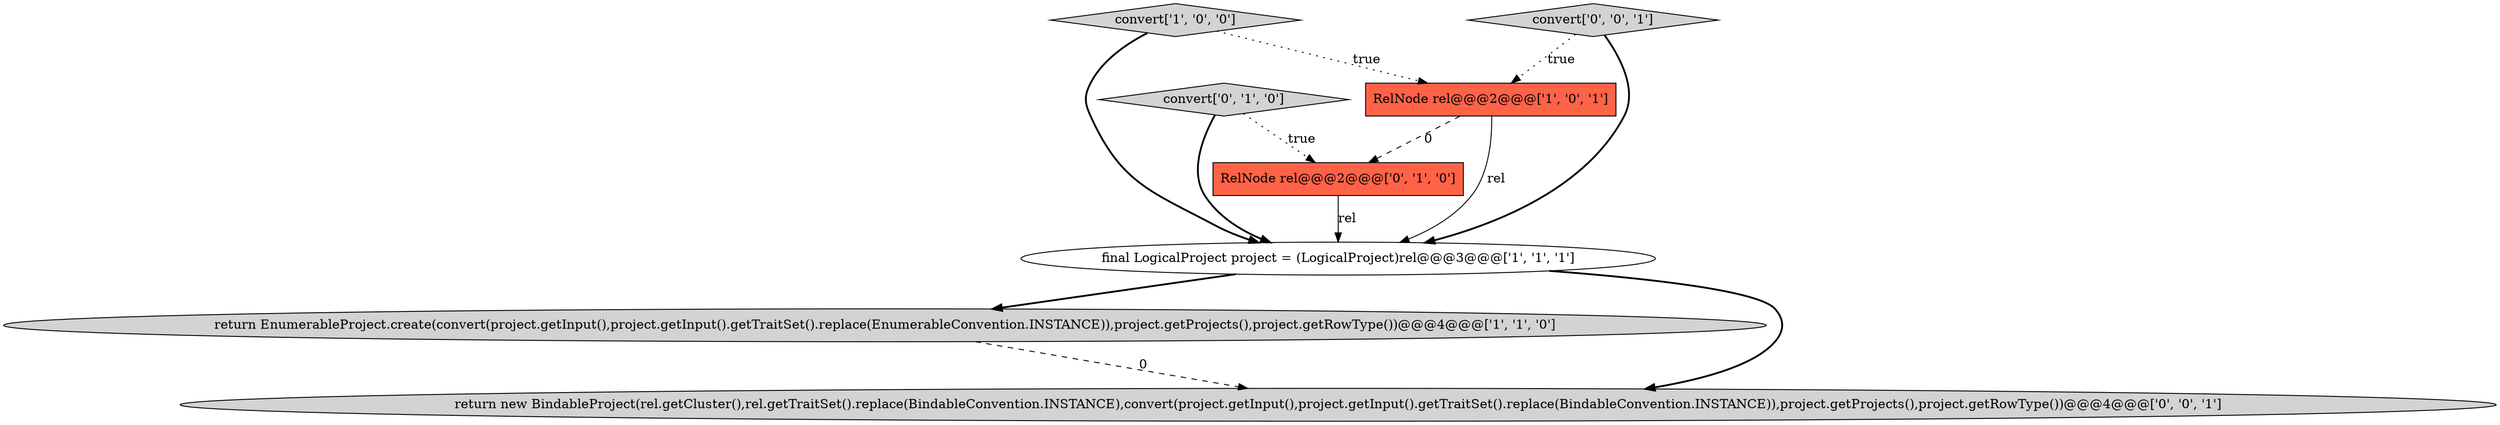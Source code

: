 digraph {
2 [style = filled, label = "convert['1', '0', '0']", fillcolor = lightgray, shape = diamond image = "AAA0AAABBB1BBB"];
4 [style = filled, label = "convert['0', '1', '0']", fillcolor = lightgray, shape = diamond image = "AAA0AAABBB2BBB"];
0 [style = filled, label = "RelNode rel@@@2@@@['1', '0', '1']", fillcolor = tomato, shape = box image = "AAA0AAABBB1BBB"];
1 [style = filled, label = "return EnumerableProject.create(convert(project.getInput(),project.getInput().getTraitSet().replace(EnumerableConvention.INSTANCE)),project.getProjects(),project.getRowType())@@@4@@@['1', '1', '0']", fillcolor = lightgray, shape = ellipse image = "AAA0AAABBB1BBB"];
6 [style = filled, label = "return new BindableProject(rel.getCluster(),rel.getTraitSet().replace(BindableConvention.INSTANCE),convert(project.getInput(),project.getInput().getTraitSet().replace(BindableConvention.INSTANCE)),project.getProjects(),project.getRowType())@@@4@@@['0', '0', '1']", fillcolor = lightgray, shape = ellipse image = "AAA0AAABBB3BBB"];
5 [style = filled, label = "RelNode rel@@@2@@@['0', '1', '0']", fillcolor = tomato, shape = box image = "AAA1AAABBB2BBB"];
7 [style = filled, label = "convert['0', '0', '1']", fillcolor = lightgray, shape = diamond image = "AAA0AAABBB3BBB"];
3 [style = filled, label = "final LogicalProject project = (LogicalProject)rel@@@3@@@['1', '1', '1']", fillcolor = white, shape = ellipse image = "AAA0AAABBB1BBB"];
4->5 [style = dotted, label="true"];
4->3 [style = bold, label=""];
3->6 [style = bold, label=""];
0->3 [style = solid, label="rel"];
2->0 [style = dotted, label="true"];
3->1 [style = bold, label=""];
7->0 [style = dotted, label="true"];
0->5 [style = dashed, label="0"];
1->6 [style = dashed, label="0"];
7->3 [style = bold, label=""];
2->3 [style = bold, label=""];
5->3 [style = solid, label="rel"];
}
